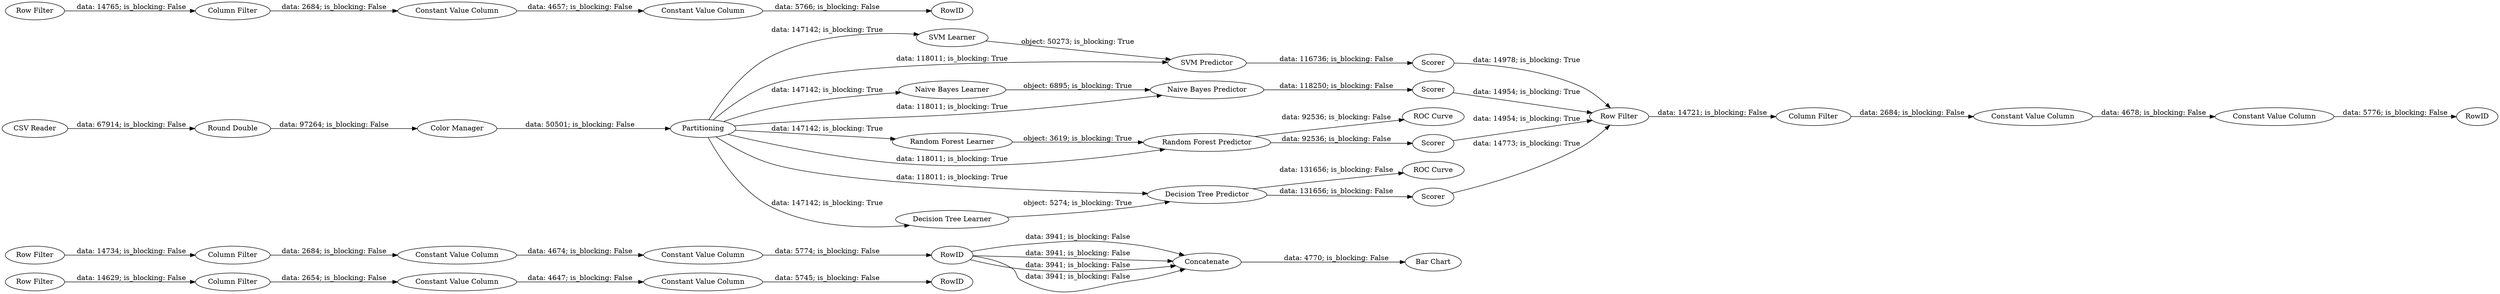 digraph {
	"-8776696292549276197_292" [label="Constant Value Column"]
	"-93788343007082670_310" [label=Concatenate]
	"-8776696292549276197_290" [label="Constant Value Column"]
	"-8776696292549276197_296" [label="Constant Value Column"]
	"-93788343007082670_15" [label="SVM Learner"]
	"-8776696292549276197_294" [label="Column Filter"]
	"-8776696292549276197_308" [label="Constant Value Column"]
	"-93788343007082670_20" [label="SVM Predictor"]
	"-8776696292549276197_306" [label="Constant Value Column"]
	"-93788343007082670_4" [label=Partitioning]
	"-93788343007082670_312" [label="Bar Chart"]
	"-93788343007082670_16" [label="Naive Bayes Learner"]
	"-93788343007082670_7" [label="ROC Curve"]
	"-8776696292549276197_307" [label=RowID]
	"-8776696292549276197_309" [label="Column Filter"]
	"-93788343007082670_3" [label="Color Manager"]
	"-93788343007082670_17" [label="Naive Bayes Predictor"]
	"-93788343007082670_10" [label="Random Forest Learner"]
	"-93788343007082670_11" [label="Random Forest Predictor"]
	"-93788343007082670_6" [label="Decision Tree Predictor"]
	"-93788343007082670_1" [label="CSV Reader"]
	"-93788343007082670_5" [label="Decision Tree Learner"]
	"-93788343007082670_8" [label=Scorer]
	"-8776696292549276197_300" [label="Row Filter"]
	"-93788343007082670_13" [label="ROC Curve"]
	"-8776696292549276197_295" [label="Row Filter"]
	"-8776696292549276197_303" [label="Constant Value Column"]
	"-8776696292549276197_9" [label="Row Filter"]
	"-8776696292549276197_305" [label="Row Filter"]
	"-8776696292549276197_302" [label=RowID]
	"-8776696292549276197_304" [label="Column Filter"]
	"-8776696292549276197_293" [label=RowID]
	"-8776696292549276197_298" [label="Constant Value Column"]
	"-8776696292549276197_297" [label=RowID]
	"-8776696292549276197_301" [label="Constant Value Column"]
	"-93788343007082670_18" [label=Scorer]
	"-93788343007082670_21" [label=Scorer]
	"-8776696292549276197_299" [label="Column Filter"]
	"-93788343007082670_2" [label="Round Double"]
	"-93788343007082670_12" [label=Scorer]
	"-8776696292549276197_300" -> "-8776696292549276197_304" [label="data: 14765; is_blocking: False"]
	"-93788343007082670_4" -> "-93788343007082670_6" [label="data: 118011; is_blocking: True"]
	"-8776696292549276197_292" -> "-8776696292549276197_293" [label="data: 5745; is_blocking: False"]
	"-8776696292549276197_301" -> "-8776696292549276197_303" [label="data: 4657; is_blocking: False"]
	"-8776696292549276197_298" -> "-8776696292549276197_297" [label="data: 5776; is_blocking: False"]
	"-8776696292549276197_309" -> "-8776696292549276197_306" [label="data: 2684; is_blocking: False"]
	"-8776696292549276197_295" -> "-8776696292549276197_299" [label="data: 14721; is_blocking: False"]
	"-93788343007082670_4" -> "-93788343007082670_10" [label="data: 147142; is_blocking: True"]
	"-8776696292549276197_307" -> "-93788343007082670_310" [label="data: 3941; is_blocking: False"]
	"-93788343007082670_5" -> "-93788343007082670_6" [label="object: 5274; is_blocking: True"]
	"-93788343007082670_4" -> "-93788343007082670_11" [label="data: 118011; is_blocking: True"]
	"-8776696292549276197_290" -> "-8776696292549276197_292" [label="data: 4647; is_blocking: False"]
	"-8776696292549276197_9" -> "-8776696292549276197_294" [label="data: 14629; is_blocking: False"]
	"-8776696292549276197_304" -> "-8776696292549276197_301" [label="data: 2684; is_blocking: False"]
	"-93788343007082670_15" -> "-93788343007082670_20" [label="object: 50273; is_blocking: True"]
	"-93788343007082670_1" -> "-93788343007082670_2" [label="data: 67914; is_blocking: False"]
	"-8776696292549276197_306" -> "-8776696292549276197_308" [label="data: 4674; is_blocking: False"]
	"-8776696292549276197_294" -> "-8776696292549276197_290" [label="data: 2654; is_blocking: False"]
	"-93788343007082670_4" -> "-93788343007082670_15" [label="data: 147142; is_blocking: True"]
	"-8776696292549276197_307" -> "-93788343007082670_310" [label="data: 3941; is_blocking: False"]
	"-93788343007082670_4" -> "-93788343007082670_16" [label="data: 147142; is_blocking: True"]
	"-93788343007082670_3" -> "-93788343007082670_4" [label="data: 50501; is_blocking: False"]
	"-93788343007082670_21" -> "-8776696292549276197_295" [label="data: 14978; is_blocking: True"]
	"-93788343007082670_6" -> "-93788343007082670_8" [label="data: 131656; is_blocking: False"]
	"-93788343007082670_12" -> "-8776696292549276197_295" [label="data: 14954; is_blocking: True"]
	"-93788343007082670_16" -> "-93788343007082670_17" [label="object: 6895; is_blocking: True"]
	"-8776696292549276197_307" -> "-93788343007082670_310" [label="data: 3941; is_blocking: False"]
	"-93788343007082670_4" -> "-93788343007082670_20" [label="data: 118011; is_blocking: True"]
	"-93788343007082670_10" -> "-93788343007082670_11" [label="object: 3619; is_blocking: True"]
	"-93788343007082670_17" -> "-93788343007082670_18" [label="data: 118250; is_blocking: False"]
	"-93788343007082670_11" -> "-93788343007082670_13" [label="data: 92536; is_blocking: False"]
	"-93788343007082670_20" -> "-93788343007082670_21" [label="data: 116736; is_blocking: False"]
	"-93788343007082670_2" -> "-93788343007082670_3" [label="data: 97264; is_blocking: False"]
	"-93788343007082670_310" -> "-93788343007082670_312" [label="data: 4770; is_blocking: False"]
	"-93788343007082670_11" -> "-93788343007082670_12" [label="data: 92536; is_blocking: False"]
	"-8776696292549276197_307" -> "-93788343007082670_310" [label="data: 3941; is_blocking: False"]
	"-8776696292549276197_296" -> "-8776696292549276197_298" [label="data: 4678; is_blocking: False"]
	"-8776696292549276197_305" -> "-8776696292549276197_309" [label="data: 14734; is_blocking: False"]
	"-93788343007082670_18" -> "-8776696292549276197_295" [label="data: 14954; is_blocking: True"]
	"-93788343007082670_4" -> "-93788343007082670_17" [label="data: 118011; is_blocking: True"]
	"-93788343007082670_4" -> "-93788343007082670_5" [label="data: 147142; is_blocking: True"]
	"-8776696292549276197_299" -> "-8776696292549276197_296" [label="data: 2684; is_blocking: False"]
	"-8776696292549276197_308" -> "-8776696292549276197_307" [label="data: 5774; is_blocking: False"]
	"-93788343007082670_8" -> "-8776696292549276197_295" [label="data: 14773; is_blocking: True"]
	"-93788343007082670_6" -> "-93788343007082670_7" [label="data: 131656; is_blocking: False"]
	"-8776696292549276197_303" -> "-8776696292549276197_302" [label="data: 5766; is_blocking: False"]
	rankdir=LR
}
